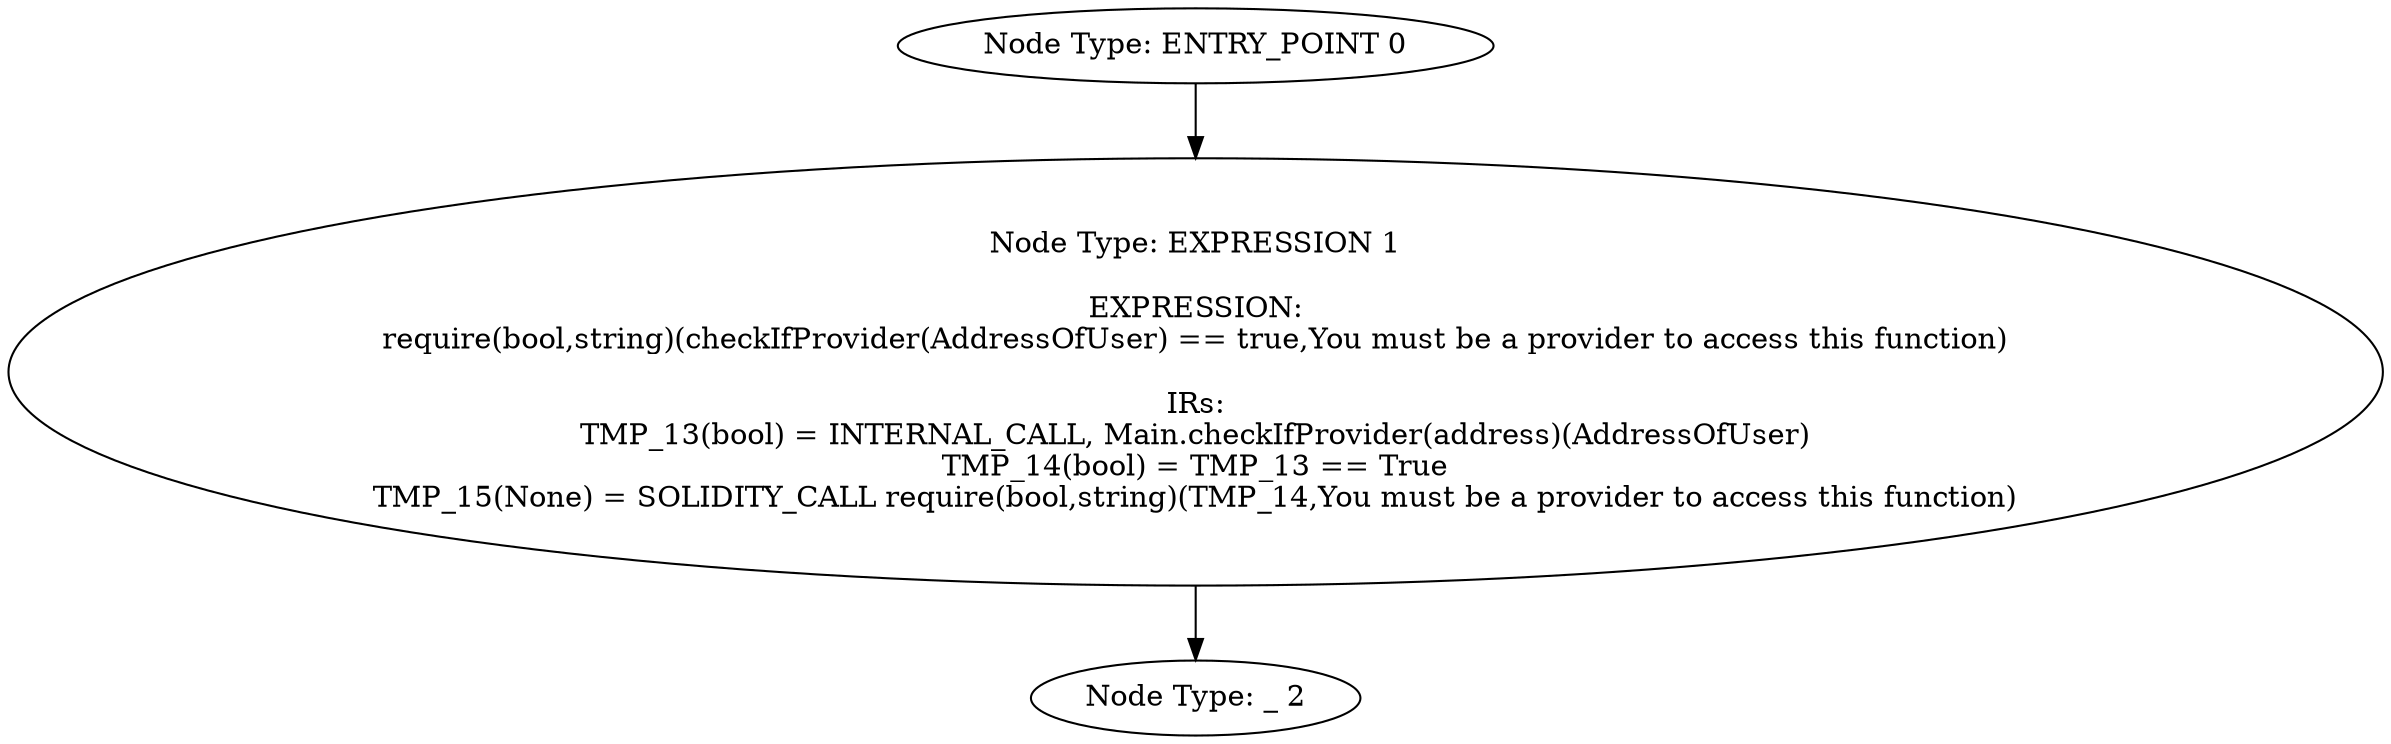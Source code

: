 digraph{
0[label="Node Type: ENTRY_POINT 0
"];
0->1;
1[label="Node Type: EXPRESSION 1

EXPRESSION:
require(bool,string)(checkIfProvider(AddressOfUser) == true,You must be a provider to access this function)

IRs:
TMP_13(bool) = INTERNAL_CALL, Main.checkIfProvider(address)(AddressOfUser)
TMP_14(bool) = TMP_13 == True
TMP_15(None) = SOLIDITY_CALL require(bool,string)(TMP_14,You must be a provider to access this function)"];
1->2;
2[label="Node Type: _ 2
"];
}
